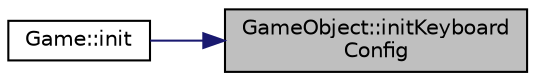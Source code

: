 digraph "GameObject::initKeyboardConfig"
{
 // LATEX_PDF_SIZE
  edge [fontname="Helvetica",fontsize="10",labelfontname="Helvetica",labelfontsize="10"];
  node [fontname="Helvetica",fontsize="10",shape=record];
  rankdir="RL";
  Node1 [label="GameObject::initKeyboard\lConfig",height=0.2,width=0.4,color="black", fillcolor="grey75", style="filled", fontcolor="black",tooltip="Initialize keyboard config."];
  Node1 -> Node2 [dir="back",color="midnightblue",fontsize="10",style="solid",fontname="Helvetica"];
  Node2 [label="Game::init",height=0.2,width=0.4,color="black", fillcolor="white", style="filled",URL="$class_game.html#a9e617a7d8091060d9c35db140a9e381c",tooltip="Initialize the Game."];
}

